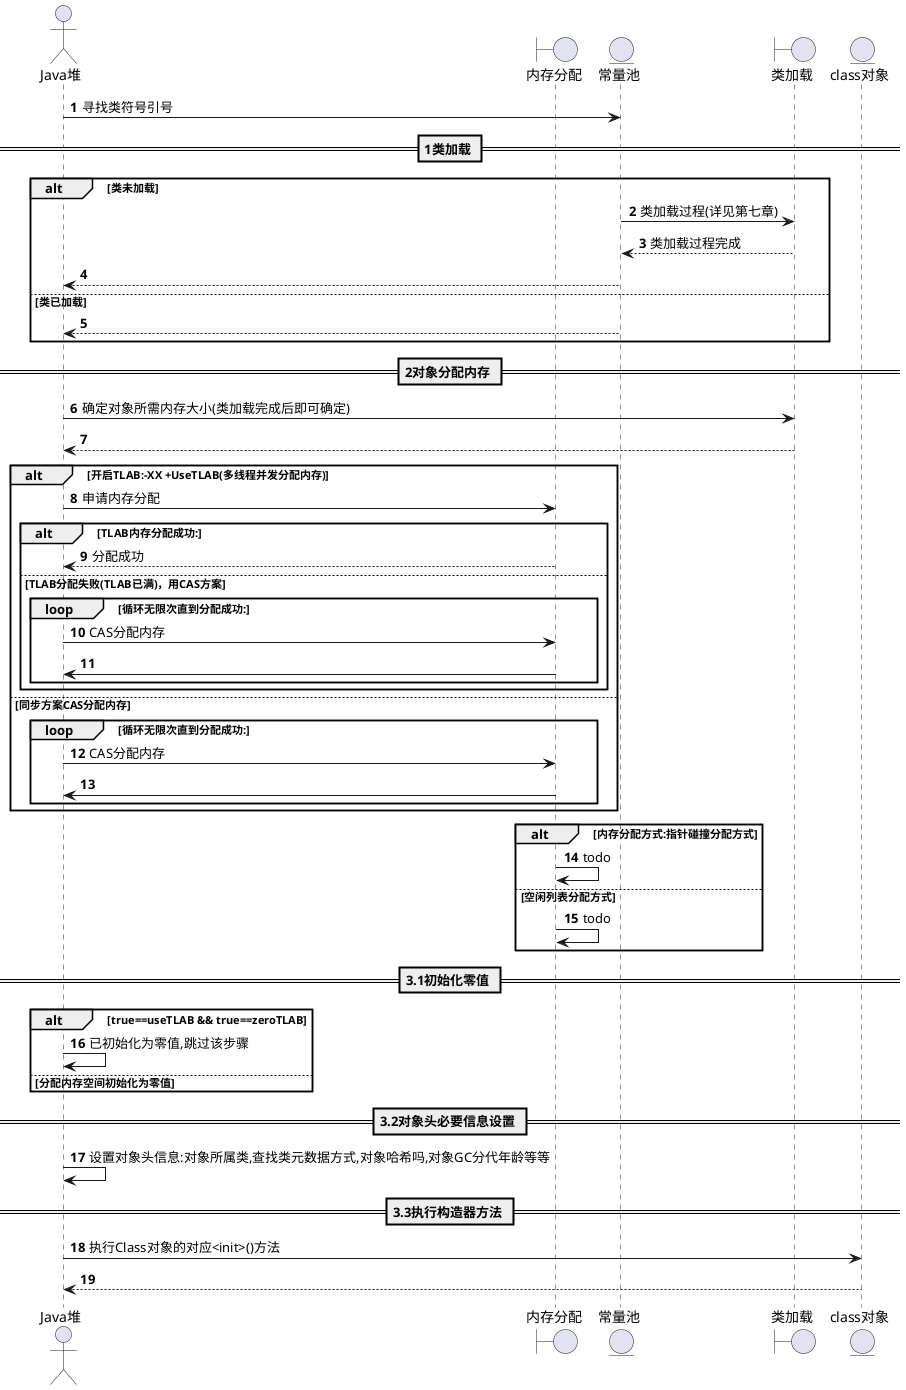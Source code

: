 @startuml
actor Java堆 as heap
boundary 内存分配 as allocation
entity 常量池 as pool
boundary 类加载
entity class对象 as class

autonumber


heap -> pool: 寻找类符号引号
== 1类加载 ==
alt 类未加载
    pool -> 类加载: 类加载过程(详见第七章)
    类加载 --> pool: 类加载过程完成
    pool--> heap:
else 类已加载
    pool--> heap:
end
== 2对象分配内存 ==
heap -> 类加载: 确定对象所需内存大小(类加载完成后即可确定)
类加载 --> heap:

alt 开启TLAB:-XX +UseTLAB(多线程并发分配内存)
    heap -> allocation:申请内存分配
    alt TLAB内存分配成功:
        allocation-->heap:分配成功
    else TLAB分配失败(TLAB已满)，用CAS方案
        loop 循环无限次直到分配成功:
            heap -> allocation:CAS分配内存
            allocation-> heap:
        end
    end
else 同步方案CAS分配内存
    loop 循环无限次直到分配成功:
        heap -> allocation:CAS分配内存
        allocation-> heap:
    end
end
alt 内存分配方式:指针碰撞分配方式
    allocation->allocation:todo
else 空闲列表分配方式
    allocation->allocation:todo
end
== 3.1初始化零值 ==
alt true==useTLAB && true==zeroTLAB
    heap->heap:已初始化为零值,跳过该步骤
else 分配内存空间初始化为零值
end
== 3.2对象头必要信息设置 ==
heap->heap:设置对象头信息:对象所属类,查找类元数据方式,对象哈希吗,对象GC分代年龄等等

== 3.3执行构造器方法 ==
heap -> class: 执行Class对象的对应<init>()方法
class --> heap:
@enduml
